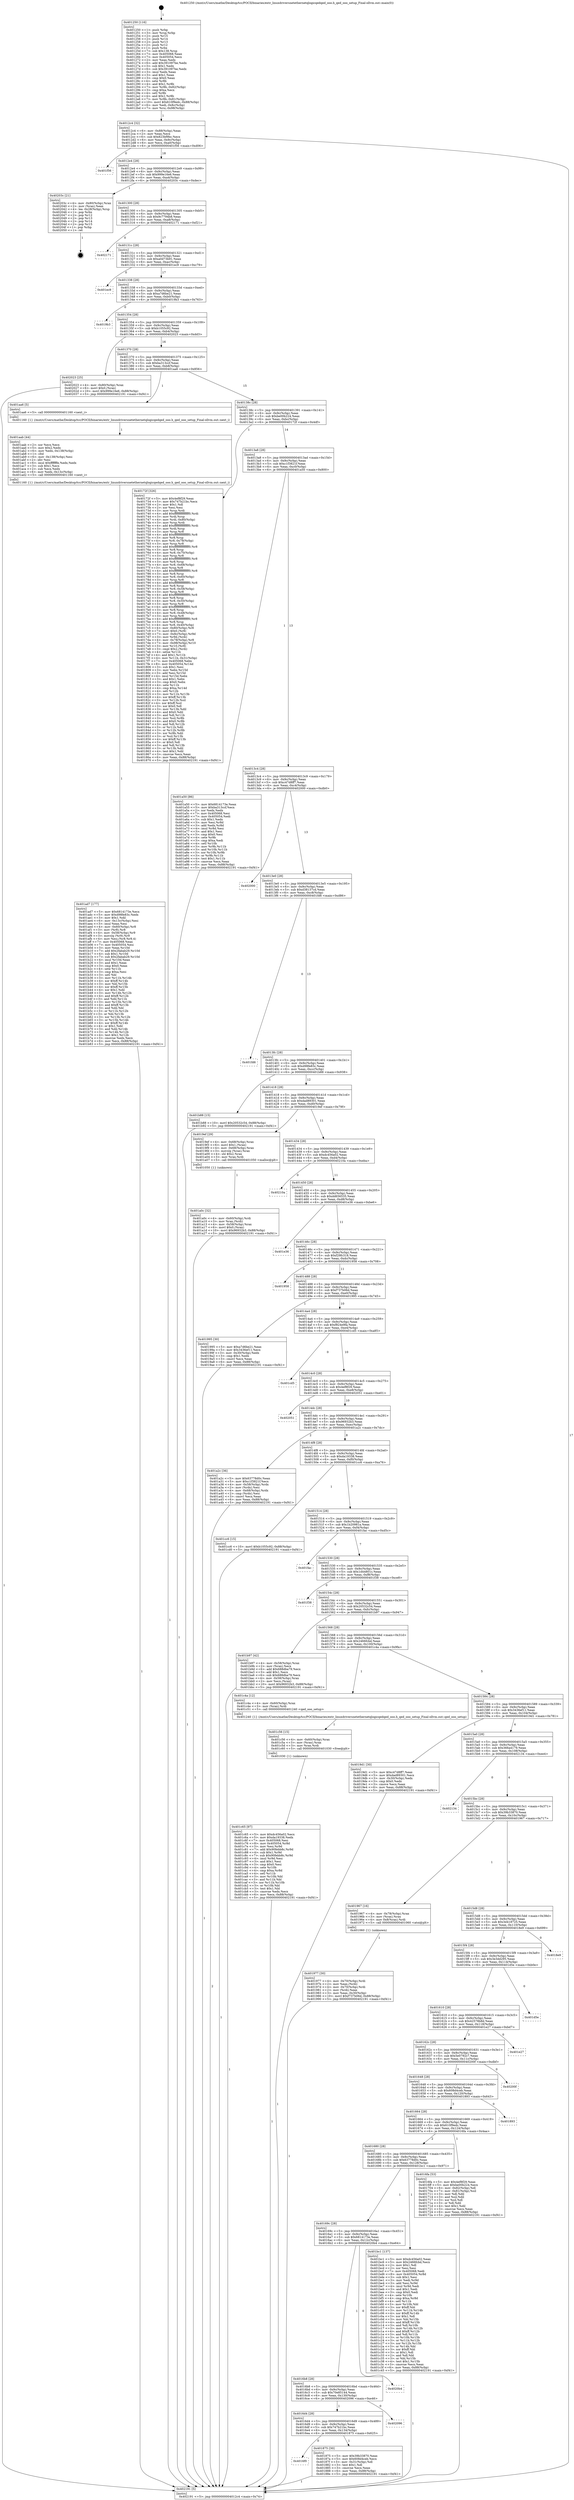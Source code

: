 digraph "0x401250" {
  label = "0x401250 (/mnt/c/Users/mathe/Desktop/tcc/POCII/binaries/extr_linuxdriversnetethernetqlogicqedqed_ooo.h_qed_ooo_setup_Final-ollvm.out::main(0))"
  labelloc = "t"
  node[shape=record]

  Entry [label="",width=0.3,height=0.3,shape=circle,fillcolor=black,style=filled]
  "0x4012c4" [label="{
     0x4012c4 [32]\l
     | [instrs]\l
     &nbsp;&nbsp;0x4012c4 \<+6\>: mov -0x88(%rbp),%eax\l
     &nbsp;&nbsp;0x4012ca \<+2\>: mov %eax,%ecx\l
     &nbsp;&nbsp;0x4012cc \<+6\>: sub $0x823bf9bc,%ecx\l
     &nbsp;&nbsp;0x4012d2 \<+6\>: mov %eax,-0x9c(%rbp)\l
     &nbsp;&nbsp;0x4012d8 \<+6\>: mov %ecx,-0xa0(%rbp)\l
     &nbsp;&nbsp;0x4012de \<+6\>: je 0000000000401f56 \<main+0xd06\>\l
  }"]
  "0x401f56" [label="{
     0x401f56\l
  }", style=dashed]
  "0x4012e4" [label="{
     0x4012e4 [28]\l
     | [instrs]\l
     &nbsp;&nbsp;0x4012e4 \<+5\>: jmp 00000000004012e9 \<main+0x99\>\l
     &nbsp;&nbsp;0x4012e9 \<+6\>: mov -0x9c(%rbp),%eax\l
     &nbsp;&nbsp;0x4012ef \<+5\>: sub $0x999e16e6,%eax\l
     &nbsp;&nbsp;0x4012f4 \<+6\>: mov %eax,-0xa4(%rbp)\l
     &nbsp;&nbsp;0x4012fa \<+6\>: je 000000000040203c \<main+0xdec\>\l
  }"]
  Exit [label="",width=0.3,height=0.3,shape=circle,fillcolor=black,style=filled,peripheries=2]
  "0x40203c" [label="{
     0x40203c [21]\l
     | [instrs]\l
     &nbsp;&nbsp;0x40203c \<+4\>: mov -0x80(%rbp),%rax\l
     &nbsp;&nbsp;0x402040 \<+2\>: mov (%rax),%eax\l
     &nbsp;&nbsp;0x402042 \<+4\>: lea -0x28(%rbp),%rsp\l
     &nbsp;&nbsp;0x402046 \<+1\>: pop %rbx\l
     &nbsp;&nbsp;0x402047 \<+2\>: pop %r12\l
     &nbsp;&nbsp;0x402049 \<+2\>: pop %r13\l
     &nbsp;&nbsp;0x40204b \<+2\>: pop %r14\l
     &nbsp;&nbsp;0x40204d \<+2\>: pop %r15\l
     &nbsp;&nbsp;0x40204f \<+1\>: pop %rbp\l
     &nbsp;&nbsp;0x402050 \<+1\>: ret\l
  }"]
  "0x401300" [label="{
     0x401300 [28]\l
     | [instrs]\l
     &nbsp;&nbsp;0x401300 \<+5\>: jmp 0000000000401305 \<main+0xb5\>\l
     &nbsp;&nbsp;0x401305 \<+6\>: mov -0x9c(%rbp),%eax\l
     &nbsp;&nbsp;0x40130b \<+5\>: sub $0x9c7794b8,%eax\l
     &nbsp;&nbsp;0x401310 \<+6\>: mov %eax,-0xa8(%rbp)\l
     &nbsp;&nbsp;0x401316 \<+6\>: je 0000000000402171 \<main+0xf21\>\l
  }"]
  "0x401c65" [label="{
     0x401c65 [97]\l
     | [instrs]\l
     &nbsp;&nbsp;0x401c65 \<+5\>: mov $0xdc456a02,%ecx\l
     &nbsp;&nbsp;0x401c6a \<+5\>: mov $0xda19338,%edx\l
     &nbsp;&nbsp;0x401c6f \<+7\>: mov 0x405068,%esi\l
     &nbsp;&nbsp;0x401c76 \<+8\>: mov 0x405054,%r8d\l
     &nbsp;&nbsp;0x401c7e \<+3\>: mov %esi,%r9d\l
     &nbsp;&nbsp;0x401c81 \<+7\>: add $0x90febb8c,%r9d\l
     &nbsp;&nbsp;0x401c88 \<+4\>: sub $0x1,%r9d\l
     &nbsp;&nbsp;0x401c8c \<+7\>: sub $0x90febb8c,%r9d\l
     &nbsp;&nbsp;0x401c93 \<+4\>: imul %r9d,%esi\l
     &nbsp;&nbsp;0x401c97 \<+3\>: and $0x1,%esi\l
     &nbsp;&nbsp;0x401c9a \<+3\>: cmp $0x0,%esi\l
     &nbsp;&nbsp;0x401c9d \<+4\>: sete %r10b\l
     &nbsp;&nbsp;0x401ca1 \<+4\>: cmp $0xa,%r8d\l
     &nbsp;&nbsp;0x401ca5 \<+4\>: setl %r11b\l
     &nbsp;&nbsp;0x401ca9 \<+3\>: mov %r10b,%bl\l
     &nbsp;&nbsp;0x401cac \<+3\>: and %r11b,%bl\l
     &nbsp;&nbsp;0x401caf \<+3\>: xor %r11b,%r10b\l
     &nbsp;&nbsp;0x401cb2 \<+3\>: or %r10b,%bl\l
     &nbsp;&nbsp;0x401cb5 \<+3\>: test $0x1,%bl\l
     &nbsp;&nbsp;0x401cb8 \<+3\>: cmovne %edx,%ecx\l
     &nbsp;&nbsp;0x401cbb \<+6\>: mov %ecx,-0x88(%rbp)\l
     &nbsp;&nbsp;0x401cc1 \<+5\>: jmp 0000000000402191 \<main+0xf41\>\l
  }"]
  "0x402171" [label="{
     0x402171\l
  }", style=dashed]
  "0x40131c" [label="{
     0x40131c [28]\l
     | [instrs]\l
     &nbsp;&nbsp;0x40131c \<+5\>: jmp 0000000000401321 \<main+0xd1\>\l
     &nbsp;&nbsp;0x401321 \<+6\>: mov -0x9c(%rbp),%eax\l
     &nbsp;&nbsp;0x401327 \<+5\>: sub $0xa0d73b91,%eax\l
     &nbsp;&nbsp;0x40132c \<+6\>: mov %eax,-0xac(%rbp)\l
     &nbsp;&nbsp;0x401332 \<+6\>: je 0000000000401ec9 \<main+0xc79\>\l
  }"]
  "0x401c56" [label="{
     0x401c56 [15]\l
     | [instrs]\l
     &nbsp;&nbsp;0x401c56 \<+4\>: mov -0x60(%rbp),%rax\l
     &nbsp;&nbsp;0x401c5a \<+3\>: mov (%rax),%rax\l
     &nbsp;&nbsp;0x401c5d \<+3\>: mov %rax,%rdi\l
     &nbsp;&nbsp;0x401c60 \<+5\>: call 0000000000401030 \<free@plt\>\l
     | [calls]\l
     &nbsp;&nbsp;0x401030 \{1\} (unknown)\l
  }"]
  "0x401ec9" [label="{
     0x401ec9\l
  }", style=dashed]
  "0x401338" [label="{
     0x401338 [28]\l
     | [instrs]\l
     &nbsp;&nbsp;0x401338 \<+5\>: jmp 000000000040133d \<main+0xed\>\l
     &nbsp;&nbsp;0x40133d \<+6\>: mov -0x9c(%rbp),%eax\l
     &nbsp;&nbsp;0x401343 \<+5\>: sub $0xa7d6be21,%eax\l
     &nbsp;&nbsp;0x401348 \<+6\>: mov %eax,-0xb0(%rbp)\l
     &nbsp;&nbsp;0x40134e \<+6\>: je 00000000004019b3 \<main+0x763\>\l
  }"]
  "0x401ad7" [label="{
     0x401ad7 [177]\l
     | [instrs]\l
     &nbsp;&nbsp;0x401ad7 \<+5\>: mov $0x6814173e,%ecx\l
     &nbsp;&nbsp;0x401adc \<+5\>: mov $0xd98fe83c,%edx\l
     &nbsp;&nbsp;0x401ae1 \<+3\>: mov $0x1,%dil\l
     &nbsp;&nbsp;0x401ae4 \<+6\>: mov -0x13c(%rbp),%esi\l
     &nbsp;&nbsp;0x401aea \<+3\>: imul %eax,%esi\l
     &nbsp;&nbsp;0x401aed \<+4\>: mov -0x60(%rbp),%r8\l
     &nbsp;&nbsp;0x401af1 \<+3\>: mov (%r8),%r8\l
     &nbsp;&nbsp;0x401af4 \<+4\>: mov -0x58(%rbp),%r9\l
     &nbsp;&nbsp;0x401af8 \<+3\>: movslq (%r9),%r9\l
     &nbsp;&nbsp;0x401afb \<+4\>: mov %esi,(%r8,%r9,4)\l
     &nbsp;&nbsp;0x401aff \<+7\>: mov 0x405068,%eax\l
     &nbsp;&nbsp;0x401b06 \<+7\>: mov 0x405054,%esi\l
     &nbsp;&nbsp;0x401b0d \<+3\>: mov %eax,%r10d\l
     &nbsp;&nbsp;0x401b10 \<+7\>: add $0x2fabab29,%r10d\l
     &nbsp;&nbsp;0x401b17 \<+4\>: sub $0x1,%r10d\l
     &nbsp;&nbsp;0x401b1b \<+7\>: sub $0x2fabab29,%r10d\l
     &nbsp;&nbsp;0x401b22 \<+4\>: imul %r10d,%eax\l
     &nbsp;&nbsp;0x401b26 \<+3\>: and $0x1,%eax\l
     &nbsp;&nbsp;0x401b29 \<+3\>: cmp $0x0,%eax\l
     &nbsp;&nbsp;0x401b2c \<+4\>: sete %r11b\l
     &nbsp;&nbsp;0x401b30 \<+3\>: cmp $0xa,%esi\l
     &nbsp;&nbsp;0x401b33 \<+3\>: setl %bl\l
     &nbsp;&nbsp;0x401b36 \<+3\>: mov %r11b,%r14b\l
     &nbsp;&nbsp;0x401b39 \<+4\>: xor $0xff,%r14b\l
     &nbsp;&nbsp;0x401b3d \<+3\>: mov %bl,%r15b\l
     &nbsp;&nbsp;0x401b40 \<+4\>: xor $0xff,%r15b\l
     &nbsp;&nbsp;0x401b44 \<+4\>: xor $0x1,%dil\l
     &nbsp;&nbsp;0x401b48 \<+3\>: mov %r14b,%r12b\l
     &nbsp;&nbsp;0x401b4b \<+4\>: and $0xff,%r12b\l
     &nbsp;&nbsp;0x401b4f \<+3\>: and %dil,%r11b\l
     &nbsp;&nbsp;0x401b52 \<+3\>: mov %r15b,%r13b\l
     &nbsp;&nbsp;0x401b55 \<+4\>: and $0xff,%r13b\l
     &nbsp;&nbsp;0x401b59 \<+3\>: and %dil,%bl\l
     &nbsp;&nbsp;0x401b5c \<+3\>: or %r11b,%r12b\l
     &nbsp;&nbsp;0x401b5f \<+3\>: or %bl,%r13b\l
     &nbsp;&nbsp;0x401b62 \<+3\>: xor %r13b,%r12b\l
     &nbsp;&nbsp;0x401b65 \<+3\>: or %r15b,%r14b\l
     &nbsp;&nbsp;0x401b68 \<+4\>: xor $0xff,%r14b\l
     &nbsp;&nbsp;0x401b6c \<+4\>: or $0x1,%dil\l
     &nbsp;&nbsp;0x401b70 \<+3\>: and %dil,%r14b\l
     &nbsp;&nbsp;0x401b73 \<+3\>: or %r14b,%r12b\l
     &nbsp;&nbsp;0x401b76 \<+4\>: test $0x1,%r12b\l
     &nbsp;&nbsp;0x401b7a \<+3\>: cmovne %edx,%ecx\l
     &nbsp;&nbsp;0x401b7d \<+6\>: mov %ecx,-0x88(%rbp)\l
     &nbsp;&nbsp;0x401b83 \<+5\>: jmp 0000000000402191 \<main+0xf41\>\l
  }"]
  "0x4019b3" [label="{
     0x4019b3\l
  }", style=dashed]
  "0x401354" [label="{
     0x401354 [28]\l
     | [instrs]\l
     &nbsp;&nbsp;0x401354 \<+5\>: jmp 0000000000401359 \<main+0x109\>\l
     &nbsp;&nbsp;0x401359 \<+6\>: mov -0x9c(%rbp),%eax\l
     &nbsp;&nbsp;0x40135f \<+5\>: sub $0xb1055c92,%eax\l
     &nbsp;&nbsp;0x401364 \<+6\>: mov %eax,-0xb4(%rbp)\l
     &nbsp;&nbsp;0x40136a \<+6\>: je 0000000000402023 \<main+0xdd3\>\l
  }"]
  "0x401aab" [label="{
     0x401aab [44]\l
     | [instrs]\l
     &nbsp;&nbsp;0x401aab \<+2\>: xor %ecx,%ecx\l
     &nbsp;&nbsp;0x401aad \<+5\>: mov $0x2,%edx\l
     &nbsp;&nbsp;0x401ab2 \<+6\>: mov %edx,-0x138(%rbp)\l
     &nbsp;&nbsp;0x401ab8 \<+1\>: cltd\l
     &nbsp;&nbsp;0x401ab9 \<+6\>: mov -0x138(%rbp),%esi\l
     &nbsp;&nbsp;0x401abf \<+2\>: idiv %esi\l
     &nbsp;&nbsp;0x401ac1 \<+6\>: imul $0xfffffffe,%edx,%edx\l
     &nbsp;&nbsp;0x401ac7 \<+3\>: sub $0x1,%ecx\l
     &nbsp;&nbsp;0x401aca \<+2\>: sub %ecx,%edx\l
     &nbsp;&nbsp;0x401acc \<+6\>: mov %edx,-0x13c(%rbp)\l
     &nbsp;&nbsp;0x401ad2 \<+5\>: call 0000000000401160 \<next_i\>\l
     | [calls]\l
     &nbsp;&nbsp;0x401160 \{1\} (/mnt/c/Users/mathe/Desktop/tcc/POCII/binaries/extr_linuxdriversnetethernetqlogicqedqed_ooo.h_qed_ooo_setup_Final-ollvm.out::next_i)\l
  }"]
  "0x402023" [label="{
     0x402023 [25]\l
     | [instrs]\l
     &nbsp;&nbsp;0x402023 \<+4\>: mov -0x80(%rbp),%rax\l
     &nbsp;&nbsp;0x402027 \<+6\>: movl $0x0,(%rax)\l
     &nbsp;&nbsp;0x40202d \<+10\>: movl $0x999e16e6,-0x88(%rbp)\l
     &nbsp;&nbsp;0x402037 \<+5\>: jmp 0000000000402191 \<main+0xf41\>\l
  }"]
  "0x401370" [label="{
     0x401370 [28]\l
     | [instrs]\l
     &nbsp;&nbsp;0x401370 \<+5\>: jmp 0000000000401375 \<main+0x125\>\l
     &nbsp;&nbsp;0x401375 \<+6\>: mov -0x9c(%rbp),%eax\l
     &nbsp;&nbsp;0x40137b \<+5\>: sub $0xba313ccf,%eax\l
     &nbsp;&nbsp;0x401380 \<+6\>: mov %eax,-0xb8(%rbp)\l
     &nbsp;&nbsp;0x401386 \<+6\>: je 0000000000401aa6 \<main+0x856\>\l
  }"]
  "0x401a0c" [label="{
     0x401a0c [32]\l
     | [instrs]\l
     &nbsp;&nbsp;0x401a0c \<+4\>: mov -0x60(%rbp),%rdi\l
     &nbsp;&nbsp;0x401a10 \<+3\>: mov %rax,(%rdi)\l
     &nbsp;&nbsp;0x401a13 \<+4\>: mov -0x58(%rbp),%rax\l
     &nbsp;&nbsp;0x401a17 \<+6\>: movl $0x0,(%rax)\l
     &nbsp;&nbsp;0x401a1d \<+10\>: movl $0x96932b3,-0x88(%rbp)\l
     &nbsp;&nbsp;0x401a27 \<+5\>: jmp 0000000000402191 \<main+0xf41\>\l
  }"]
  "0x401aa6" [label="{
     0x401aa6 [5]\l
     | [instrs]\l
     &nbsp;&nbsp;0x401aa6 \<+5\>: call 0000000000401160 \<next_i\>\l
     | [calls]\l
     &nbsp;&nbsp;0x401160 \{1\} (/mnt/c/Users/mathe/Desktop/tcc/POCII/binaries/extr_linuxdriversnetethernetqlogicqedqed_ooo.h_qed_ooo_setup_Final-ollvm.out::next_i)\l
  }"]
  "0x40138c" [label="{
     0x40138c [28]\l
     | [instrs]\l
     &nbsp;&nbsp;0x40138c \<+5\>: jmp 0000000000401391 \<main+0x141\>\l
     &nbsp;&nbsp;0x401391 \<+6\>: mov -0x9c(%rbp),%eax\l
     &nbsp;&nbsp;0x401397 \<+5\>: sub $0xbe00b224,%eax\l
     &nbsp;&nbsp;0x40139c \<+6\>: mov %eax,-0xbc(%rbp)\l
     &nbsp;&nbsp;0x4013a2 \<+6\>: je 000000000040172f \<main+0x4df\>\l
  }"]
  "0x401977" [label="{
     0x401977 [30]\l
     | [instrs]\l
     &nbsp;&nbsp;0x401977 \<+4\>: mov -0x70(%rbp),%rdi\l
     &nbsp;&nbsp;0x40197b \<+2\>: mov %eax,(%rdi)\l
     &nbsp;&nbsp;0x40197d \<+4\>: mov -0x70(%rbp),%rdi\l
     &nbsp;&nbsp;0x401981 \<+2\>: mov (%rdi),%eax\l
     &nbsp;&nbsp;0x401983 \<+3\>: mov %eax,-0x30(%rbp)\l
     &nbsp;&nbsp;0x401986 \<+10\>: movl $0xf737b06d,-0x88(%rbp)\l
     &nbsp;&nbsp;0x401990 \<+5\>: jmp 0000000000402191 \<main+0xf41\>\l
  }"]
  "0x40172f" [label="{
     0x40172f [326]\l
     | [instrs]\l
     &nbsp;&nbsp;0x40172f \<+5\>: mov $0x4ef8f29,%eax\l
     &nbsp;&nbsp;0x401734 \<+5\>: mov $0x747b21bc,%ecx\l
     &nbsp;&nbsp;0x401739 \<+2\>: mov $0x1,%dl\l
     &nbsp;&nbsp;0x40173b \<+2\>: xor %esi,%esi\l
     &nbsp;&nbsp;0x40173d \<+3\>: mov %rsp,%rdi\l
     &nbsp;&nbsp;0x401740 \<+4\>: add $0xfffffffffffffff0,%rdi\l
     &nbsp;&nbsp;0x401744 \<+3\>: mov %rdi,%rsp\l
     &nbsp;&nbsp;0x401747 \<+4\>: mov %rdi,-0x80(%rbp)\l
     &nbsp;&nbsp;0x40174b \<+3\>: mov %rsp,%rdi\l
     &nbsp;&nbsp;0x40174e \<+4\>: add $0xfffffffffffffff0,%rdi\l
     &nbsp;&nbsp;0x401752 \<+3\>: mov %rdi,%rsp\l
     &nbsp;&nbsp;0x401755 \<+3\>: mov %rsp,%r8\l
     &nbsp;&nbsp;0x401758 \<+4\>: add $0xfffffffffffffff0,%r8\l
     &nbsp;&nbsp;0x40175c \<+3\>: mov %r8,%rsp\l
     &nbsp;&nbsp;0x40175f \<+4\>: mov %r8,-0x78(%rbp)\l
     &nbsp;&nbsp;0x401763 \<+3\>: mov %rsp,%r8\l
     &nbsp;&nbsp;0x401766 \<+4\>: add $0xfffffffffffffff0,%r8\l
     &nbsp;&nbsp;0x40176a \<+3\>: mov %r8,%rsp\l
     &nbsp;&nbsp;0x40176d \<+4\>: mov %r8,-0x70(%rbp)\l
     &nbsp;&nbsp;0x401771 \<+3\>: mov %rsp,%r8\l
     &nbsp;&nbsp;0x401774 \<+4\>: add $0xfffffffffffffff0,%r8\l
     &nbsp;&nbsp;0x401778 \<+3\>: mov %r8,%rsp\l
     &nbsp;&nbsp;0x40177b \<+4\>: mov %r8,-0x68(%rbp)\l
     &nbsp;&nbsp;0x40177f \<+3\>: mov %rsp,%r8\l
     &nbsp;&nbsp;0x401782 \<+4\>: add $0xfffffffffffffff0,%r8\l
     &nbsp;&nbsp;0x401786 \<+3\>: mov %r8,%rsp\l
     &nbsp;&nbsp;0x401789 \<+4\>: mov %r8,-0x60(%rbp)\l
     &nbsp;&nbsp;0x40178d \<+3\>: mov %rsp,%r8\l
     &nbsp;&nbsp;0x401790 \<+4\>: add $0xfffffffffffffff0,%r8\l
     &nbsp;&nbsp;0x401794 \<+3\>: mov %r8,%rsp\l
     &nbsp;&nbsp;0x401797 \<+4\>: mov %r8,-0x58(%rbp)\l
     &nbsp;&nbsp;0x40179b \<+3\>: mov %rsp,%r8\l
     &nbsp;&nbsp;0x40179e \<+4\>: add $0xfffffffffffffff0,%r8\l
     &nbsp;&nbsp;0x4017a2 \<+3\>: mov %r8,%rsp\l
     &nbsp;&nbsp;0x4017a5 \<+4\>: mov %r8,-0x50(%rbp)\l
     &nbsp;&nbsp;0x4017a9 \<+3\>: mov %rsp,%r8\l
     &nbsp;&nbsp;0x4017ac \<+4\>: add $0xfffffffffffffff0,%r8\l
     &nbsp;&nbsp;0x4017b0 \<+3\>: mov %r8,%rsp\l
     &nbsp;&nbsp;0x4017b3 \<+4\>: mov %r8,-0x48(%rbp)\l
     &nbsp;&nbsp;0x4017b7 \<+3\>: mov %rsp,%r8\l
     &nbsp;&nbsp;0x4017ba \<+4\>: add $0xfffffffffffffff0,%r8\l
     &nbsp;&nbsp;0x4017be \<+3\>: mov %r8,%rsp\l
     &nbsp;&nbsp;0x4017c1 \<+4\>: mov %r8,-0x40(%rbp)\l
     &nbsp;&nbsp;0x4017c5 \<+4\>: mov -0x80(%rbp),%r8\l
     &nbsp;&nbsp;0x4017c9 \<+7\>: movl $0x0,(%r8)\l
     &nbsp;&nbsp;0x4017d0 \<+7\>: mov -0x8c(%rbp),%r9d\l
     &nbsp;&nbsp;0x4017d7 \<+3\>: mov %r9d,(%rdi)\l
     &nbsp;&nbsp;0x4017da \<+4\>: mov -0x78(%rbp),%r8\l
     &nbsp;&nbsp;0x4017de \<+7\>: mov -0x98(%rbp),%r10\l
     &nbsp;&nbsp;0x4017e5 \<+3\>: mov %r10,(%r8)\l
     &nbsp;&nbsp;0x4017e8 \<+3\>: cmpl $0x2,(%rdi)\l
     &nbsp;&nbsp;0x4017eb \<+4\>: setne %r11b\l
     &nbsp;&nbsp;0x4017ef \<+4\>: and $0x1,%r11b\l
     &nbsp;&nbsp;0x4017f3 \<+4\>: mov %r11b,-0x31(%rbp)\l
     &nbsp;&nbsp;0x4017f7 \<+7\>: mov 0x405068,%ebx\l
     &nbsp;&nbsp;0x4017fe \<+8\>: mov 0x405054,%r14d\l
     &nbsp;&nbsp;0x401806 \<+3\>: sub $0x1,%esi\l
     &nbsp;&nbsp;0x401809 \<+3\>: mov %ebx,%r15d\l
     &nbsp;&nbsp;0x40180c \<+3\>: add %esi,%r15d\l
     &nbsp;&nbsp;0x40180f \<+4\>: imul %r15d,%ebx\l
     &nbsp;&nbsp;0x401813 \<+3\>: and $0x1,%ebx\l
     &nbsp;&nbsp;0x401816 \<+3\>: cmp $0x0,%ebx\l
     &nbsp;&nbsp;0x401819 \<+4\>: sete %r11b\l
     &nbsp;&nbsp;0x40181d \<+4\>: cmp $0xa,%r14d\l
     &nbsp;&nbsp;0x401821 \<+4\>: setl %r12b\l
     &nbsp;&nbsp;0x401825 \<+3\>: mov %r11b,%r13b\l
     &nbsp;&nbsp;0x401828 \<+4\>: xor $0xff,%r13b\l
     &nbsp;&nbsp;0x40182c \<+3\>: mov %r12b,%sil\l
     &nbsp;&nbsp;0x40182f \<+4\>: xor $0xff,%sil\l
     &nbsp;&nbsp;0x401833 \<+3\>: xor $0x0,%dl\l
     &nbsp;&nbsp;0x401836 \<+3\>: mov %r13b,%dil\l
     &nbsp;&nbsp;0x401839 \<+4\>: and $0x0,%dil\l
     &nbsp;&nbsp;0x40183d \<+3\>: and %dl,%r11b\l
     &nbsp;&nbsp;0x401840 \<+3\>: mov %sil,%r8b\l
     &nbsp;&nbsp;0x401843 \<+4\>: and $0x0,%r8b\l
     &nbsp;&nbsp;0x401847 \<+3\>: and %dl,%r12b\l
     &nbsp;&nbsp;0x40184a \<+3\>: or %r11b,%dil\l
     &nbsp;&nbsp;0x40184d \<+3\>: or %r12b,%r8b\l
     &nbsp;&nbsp;0x401850 \<+3\>: xor %r8b,%dil\l
     &nbsp;&nbsp;0x401853 \<+3\>: or %sil,%r13b\l
     &nbsp;&nbsp;0x401856 \<+4\>: xor $0xff,%r13b\l
     &nbsp;&nbsp;0x40185a \<+3\>: or $0x0,%dl\l
     &nbsp;&nbsp;0x40185d \<+3\>: and %dl,%r13b\l
     &nbsp;&nbsp;0x401860 \<+3\>: or %r13b,%dil\l
     &nbsp;&nbsp;0x401863 \<+4\>: test $0x1,%dil\l
     &nbsp;&nbsp;0x401867 \<+3\>: cmovne %ecx,%eax\l
     &nbsp;&nbsp;0x40186a \<+6\>: mov %eax,-0x88(%rbp)\l
     &nbsp;&nbsp;0x401870 \<+5\>: jmp 0000000000402191 \<main+0xf41\>\l
  }"]
  "0x4013a8" [label="{
     0x4013a8 [28]\l
     | [instrs]\l
     &nbsp;&nbsp;0x4013a8 \<+5\>: jmp 00000000004013ad \<main+0x15d\>\l
     &nbsp;&nbsp;0x4013ad \<+6\>: mov -0x9c(%rbp),%eax\l
     &nbsp;&nbsp;0x4013b3 \<+5\>: sub $0xc1f3821f,%eax\l
     &nbsp;&nbsp;0x4013b8 \<+6\>: mov %eax,-0xc0(%rbp)\l
     &nbsp;&nbsp;0x4013be \<+6\>: je 0000000000401a50 \<main+0x800\>\l
  }"]
  "0x4016f0" [label="{
     0x4016f0\l
  }", style=dashed]
  "0x401a50" [label="{
     0x401a50 [86]\l
     | [instrs]\l
     &nbsp;&nbsp;0x401a50 \<+5\>: mov $0x6814173e,%eax\l
     &nbsp;&nbsp;0x401a55 \<+5\>: mov $0xba313ccf,%ecx\l
     &nbsp;&nbsp;0x401a5a \<+2\>: xor %edx,%edx\l
     &nbsp;&nbsp;0x401a5c \<+7\>: mov 0x405068,%esi\l
     &nbsp;&nbsp;0x401a63 \<+7\>: mov 0x405054,%edi\l
     &nbsp;&nbsp;0x401a6a \<+3\>: sub $0x1,%edx\l
     &nbsp;&nbsp;0x401a6d \<+3\>: mov %esi,%r8d\l
     &nbsp;&nbsp;0x401a70 \<+3\>: add %edx,%r8d\l
     &nbsp;&nbsp;0x401a73 \<+4\>: imul %r8d,%esi\l
     &nbsp;&nbsp;0x401a77 \<+3\>: and $0x1,%esi\l
     &nbsp;&nbsp;0x401a7a \<+3\>: cmp $0x0,%esi\l
     &nbsp;&nbsp;0x401a7d \<+4\>: sete %r9b\l
     &nbsp;&nbsp;0x401a81 \<+3\>: cmp $0xa,%edi\l
     &nbsp;&nbsp;0x401a84 \<+4\>: setl %r10b\l
     &nbsp;&nbsp;0x401a88 \<+3\>: mov %r9b,%r11b\l
     &nbsp;&nbsp;0x401a8b \<+3\>: and %r10b,%r11b\l
     &nbsp;&nbsp;0x401a8e \<+3\>: xor %r10b,%r9b\l
     &nbsp;&nbsp;0x401a91 \<+3\>: or %r9b,%r11b\l
     &nbsp;&nbsp;0x401a94 \<+4\>: test $0x1,%r11b\l
     &nbsp;&nbsp;0x401a98 \<+3\>: cmovne %ecx,%eax\l
     &nbsp;&nbsp;0x401a9b \<+6\>: mov %eax,-0x88(%rbp)\l
     &nbsp;&nbsp;0x401aa1 \<+5\>: jmp 0000000000402191 \<main+0xf41\>\l
  }"]
  "0x4013c4" [label="{
     0x4013c4 [28]\l
     | [instrs]\l
     &nbsp;&nbsp;0x4013c4 \<+5\>: jmp 00000000004013c9 \<main+0x179\>\l
     &nbsp;&nbsp;0x4013c9 \<+6\>: mov -0x9c(%rbp),%eax\l
     &nbsp;&nbsp;0x4013cf \<+5\>: sub $0xc47d8ff7,%eax\l
     &nbsp;&nbsp;0x4013d4 \<+6\>: mov %eax,-0xc4(%rbp)\l
     &nbsp;&nbsp;0x4013da \<+6\>: je 0000000000402000 \<main+0xdb0\>\l
  }"]
  "0x401875" [label="{
     0x401875 [30]\l
     | [instrs]\l
     &nbsp;&nbsp;0x401875 \<+5\>: mov $0x39b33870,%eax\l
     &nbsp;&nbsp;0x40187a \<+5\>: mov $0x608d4ceb,%ecx\l
     &nbsp;&nbsp;0x40187f \<+3\>: mov -0x31(%rbp),%dl\l
     &nbsp;&nbsp;0x401882 \<+3\>: test $0x1,%dl\l
     &nbsp;&nbsp;0x401885 \<+3\>: cmovne %ecx,%eax\l
     &nbsp;&nbsp;0x401888 \<+6\>: mov %eax,-0x88(%rbp)\l
     &nbsp;&nbsp;0x40188e \<+5\>: jmp 0000000000402191 \<main+0xf41\>\l
  }"]
  "0x402000" [label="{
     0x402000\l
  }", style=dashed]
  "0x4013e0" [label="{
     0x4013e0 [28]\l
     | [instrs]\l
     &nbsp;&nbsp;0x4013e0 \<+5\>: jmp 00000000004013e5 \<main+0x195\>\l
     &nbsp;&nbsp;0x4013e5 \<+6\>: mov -0x9c(%rbp),%eax\l
     &nbsp;&nbsp;0x4013eb \<+5\>: sub $0xd38137cd,%eax\l
     &nbsp;&nbsp;0x4013f0 \<+6\>: mov %eax,-0xc8(%rbp)\l
     &nbsp;&nbsp;0x4013f6 \<+6\>: je 0000000000401fd6 \<main+0xd86\>\l
  }"]
  "0x4016d4" [label="{
     0x4016d4 [28]\l
     | [instrs]\l
     &nbsp;&nbsp;0x4016d4 \<+5\>: jmp 00000000004016d9 \<main+0x489\>\l
     &nbsp;&nbsp;0x4016d9 \<+6\>: mov -0x9c(%rbp),%eax\l
     &nbsp;&nbsp;0x4016df \<+5\>: sub $0x747b21bc,%eax\l
     &nbsp;&nbsp;0x4016e4 \<+6\>: mov %eax,-0x134(%rbp)\l
     &nbsp;&nbsp;0x4016ea \<+6\>: je 0000000000401875 \<main+0x625\>\l
  }"]
  "0x401fd6" [label="{
     0x401fd6\l
  }", style=dashed]
  "0x4013fc" [label="{
     0x4013fc [28]\l
     | [instrs]\l
     &nbsp;&nbsp;0x4013fc \<+5\>: jmp 0000000000401401 \<main+0x1b1\>\l
     &nbsp;&nbsp;0x401401 \<+6\>: mov -0x9c(%rbp),%eax\l
     &nbsp;&nbsp;0x401407 \<+5\>: sub $0xd98fe83c,%eax\l
     &nbsp;&nbsp;0x40140c \<+6\>: mov %eax,-0xcc(%rbp)\l
     &nbsp;&nbsp;0x401412 \<+6\>: je 0000000000401b88 \<main+0x938\>\l
  }"]
  "0x402096" [label="{
     0x402096\l
  }", style=dashed]
  "0x401b88" [label="{
     0x401b88 [15]\l
     | [instrs]\l
     &nbsp;&nbsp;0x401b88 \<+10\>: movl $0x20532c54,-0x88(%rbp)\l
     &nbsp;&nbsp;0x401b92 \<+5\>: jmp 0000000000402191 \<main+0xf41\>\l
  }"]
  "0x401418" [label="{
     0x401418 [28]\l
     | [instrs]\l
     &nbsp;&nbsp;0x401418 \<+5\>: jmp 000000000040141d \<main+0x1cd\>\l
     &nbsp;&nbsp;0x40141d \<+6\>: mov -0x9c(%rbp),%eax\l
     &nbsp;&nbsp;0x401423 \<+5\>: sub $0xdad89301,%eax\l
     &nbsp;&nbsp;0x401428 \<+6\>: mov %eax,-0xd0(%rbp)\l
     &nbsp;&nbsp;0x40142e \<+6\>: je 00000000004019ef \<main+0x79f\>\l
  }"]
  "0x4016b8" [label="{
     0x4016b8 [28]\l
     | [instrs]\l
     &nbsp;&nbsp;0x4016b8 \<+5\>: jmp 00000000004016bd \<main+0x46d\>\l
     &nbsp;&nbsp;0x4016bd \<+6\>: mov -0x9c(%rbp),%eax\l
     &nbsp;&nbsp;0x4016c3 \<+5\>: sub $0x70e85144,%eax\l
     &nbsp;&nbsp;0x4016c8 \<+6\>: mov %eax,-0x130(%rbp)\l
     &nbsp;&nbsp;0x4016ce \<+6\>: je 0000000000402096 \<main+0xe46\>\l
  }"]
  "0x4019ef" [label="{
     0x4019ef [29]\l
     | [instrs]\l
     &nbsp;&nbsp;0x4019ef \<+4\>: mov -0x68(%rbp),%rax\l
     &nbsp;&nbsp;0x4019f3 \<+6\>: movl $0x1,(%rax)\l
     &nbsp;&nbsp;0x4019f9 \<+4\>: mov -0x68(%rbp),%rax\l
     &nbsp;&nbsp;0x4019fd \<+3\>: movslq (%rax),%rax\l
     &nbsp;&nbsp;0x401a00 \<+4\>: shl $0x2,%rax\l
     &nbsp;&nbsp;0x401a04 \<+3\>: mov %rax,%rdi\l
     &nbsp;&nbsp;0x401a07 \<+5\>: call 0000000000401050 \<malloc@plt\>\l
     | [calls]\l
     &nbsp;&nbsp;0x401050 \{1\} (unknown)\l
  }"]
  "0x401434" [label="{
     0x401434 [28]\l
     | [instrs]\l
     &nbsp;&nbsp;0x401434 \<+5\>: jmp 0000000000401439 \<main+0x1e9\>\l
     &nbsp;&nbsp;0x401439 \<+6\>: mov -0x9c(%rbp),%eax\l
     &nbsp;&nbsp;0x40143f \<+5\>: sub $0xdc456a02,%eax\l
     &nbsp;&nbsp;0x401444 \<+6\>: mov %eax,-0xd4(%rbp)\l
     &nbsp;&nbsp;0x40144a \<+6\>: je 000000000040210a \<main+0xeba\>\l
  }"]
  "0x4020b4" [label="{
     0x4020b4\l
  }", style=dashed]
  "0x40210a" [label="{
     0x40210a\l
  }", style=dashed]
  "0x401450" [label="{
     0x401450 [28]\l
     | [instrs]\l
     &nbsp;&nbsp;0x401450 \<+5\>: jmp 0000000000401455 \<main+0x205\>\l
     &nbsp;&nbsp;0x401455 \<+6\>: mov -0x9c(%rbp),%eax\l
     &nbsp;&nbsp;0x40145b \<+5\>: sub $0xdd656535,%eax\l
     &nbsp;&nbsp;0x401460 \<+6\>: mov %eax,-0xd8(%rbp)\l
     &nbsp;&nbsp;0x401466 \<+6\>: je 0000000000401e36 \<main+0xbe6\>\l
  }"]
  "0x40169c" [label="{
     0x40169c [28]\l
     | [instrs]\l
     &nbsp;&nbsp;0x40169c \<+5\>: jmp 00000000004016a1 \<main+0x451\>\l
     &nbsp;&nbsp;0x4016a1 \<+6\>: mov -0x9c(%rbp),%eax\l
     &nbsp;&nbsp;0x4016a7 \<+5\>: sub $0x6814173e,%eax\l
     &nbsp;&nbsp;0x4016ac \<+6\>: mov %eax,-0x12c(%rbp)\l
     &nbsp;&nbsp;0x4016b2 \<+6\>: je 00000000004020b4 \<main+0xe64\>\l
  }"]
  "0x401e36" [label="{
     0x401e36\l
  }", style=dashed]
  "0x40146c" [label="{
     0x40146c [28]\l
     | [instrs]\l
     &nbsp;&nbsp;0x40146c \<+5\>: jmp 0000000000401471 \<main+0x221\>\l
     &nbsp;&nbsp;0x401471 \<+6\>: mov -0x9c(%rbp),%eax\l
     &nbsp;&nbsp;0x401477 \<+5\>: sub $0xf29fc318,%eax\l
     &nbsp;&nbsp;0x40147c \<+6\>: mov %eax,-0xdc(%rbp)\l
     &nbsp;&nbsp;0x401482 \<+6\>: je 0000000000401958 \<main+0x708\>\l
  }"]
  "0x401bc1" [label="{
     0x401bc1 [137]\l
     | [instrs]\l
     &nbsp;&nbsp;0x401bc1 \<+5\>: mov $0xdc456a02,%eax\l
     &nbsp;&nbsp;0x401bc6 \<+5\>: mov $0x2466fcbd,%ecx\l
     &nbsp;&nbsp;0x401bcb \<+2\>: mov $0x1,%dl\l
     &nbsp;&nbsp;0x401bcd \<+2\>: xor %esi,%esi\l
     &nbsp;&nbsp;0x401bcf \<+7\>: mov 0x405068,%edi\l
     &nbsp;&nbsp;0x401bd6 \<+8\>: mov 0x405054,%r8d\l
     &nbsp;&nbsp;0x401bde \<+3\>: sub $0x1,%esi\l
     &nbsp;&nbsp;0x401be1 \<+3\>: mov %edi,%r9d\l
     &nbsp;&nbsp;0x401be4 \<+3\>: add %esi,%r9d\l
     &nbsp;&nbsp;0x401be7 \<+4\>: imul %r9d,%edi\l
     &nbsp;&nbsp;0x401beb \<+3\>: and $0x1,%edi\l
     &nbsp;&nbsp;0x401bee \<+3\>: cmp $0x0,%edi\l
     &nbsp;&nbsp;0x401bf1 \<+4\>: sete %r10b\l
     &nbsp;&nbsp;0x401bf5 \<+4\>: cmp $0xa,%r8d\l
     &nbsp;&nbsp;0x401bf9 \<+4\>: setl %r11b\l
     &nbsp;&nbsp;0x401bfd \<+3\>: mov %r10b,%bl\l
     &nbsp;&nbsp;0x401c00 \<+3\>: xor $0xff,%bl\l
     &nbsp;&nbsp;0x401c03 \<+3\>: mov %r11b,%r14b\l
     &nbsp;&nbsp;0x401c06 \<+4\>: xor $0xff,%r14b\l
     &nbsp;&nbsp;0x401c0a \<+3\>: xor $0x1,%dl\l
     &nbsp;&nbsp;0x401c0d \<+3\>: mov %bl,%r15b\l
     &nbsp;&nbsp;0x401c10 \<+4\>: and $0xff,%r15b\l
     &nbsp;&nbsp;0x401c14 \<+3\>: and %dl,%r10b\l
     &nbsp;&nbsp;0x401c17 \<+3\>: mov %r14b,%r12b\l
     &nbsp;&nbsp;0x401c1a \<+4\>: and $0xff,%r12b\l
     &nbsp;&nbsp;0x401c1e \<+3\>: and %dl,%r11b\l
     &nbsp;&nbsp;0x401c21 \<+3\>: or %r10b,%r15b\l
     &nbsp;&nbsp;0x401c24 \<+3\>: or %r11b,%r12b\l
     &nbsp;&nbsp;0x401c27 \<+3\>: xor %r12b,%r15b\l
     &nbsp;&nbsp;0x401c2a \<+3\>: or %r14b,%bl\l
     &nbsp;&nbsp;0x401c2d \<+3\>: xor $0xff,%bl\l
     &nbsp;&nbsp;0x401c30 \<+3\>: or $0x1,%dl\l
     &nbsp;&nbsp;0x401c33 \<+2\>: and %dl,%bl\l
     &nbsp;&nbsp;0x401c35 \<+3\>: or %bl,%r15b\l
     &nbsp;&nbsp;0x401c38 \<+4\>: test $0x1,%r15b\l
     &nbsp;&nbsp;0x401c3c \<+3\>: cmovne %ecx,%eax\l
     &nbsp;&nbsp;0x401c3f \<+6\>: mov %eax,-0x88(%rbp)\l
     &nbsp;&nbsp;0x401c45 \<+5\>: jmp 0000000000402191 \<main+0xf41\>\l
  }"]
  "0x401958" [label="{
     0x401958\l
  }", style=dashed]
  "0x401488" [label="{
     0x401488 [28]\l
     | [instrs]\l
     &nbsp;&nbsp;0x401488 \<+5\>: jmp 000000000040148d \<main+0x23d\>\l
     &nbsp;&nbsp;0x40148d \<+6\>: mov -0x9c(%rbp),%eax\l
     &nbsp;&nbsp;0x401493 \<+5\>: sub $0xf737b06d,%eax\l
     &nbsp;&nbsp;0x401498 \<+6\>: mov %eax,-0xe0(%rbp)\l
     &nbsp;&nbsp;0x40149e \<+6\>: je 0000000000401995 \<main+0x745\>\l
  }"]
  "0x401250" [label="{
     0x401250 [116]\l
     | [instrs]\l
     &nbsp;&nbsp;0x401250 \<+1\>: push %rbp\l
     &nbsp;&nbsp;0x401251 \<+3\>: mov %rsp,%rbp\l
     &nbsp;&nbsp;0x401254 \<+2\>: push %r15\l
     &nbsp;&nbsp;0x401256 \<+2\>: push %r14\l
     &nbsp;&nbsp;0x401258 \<+2\>: push %r13\l
     &nbsp;&nbsp;0x40125a \<+2\>: push %r12\l
     &nbsp;&nbsp;0x40125c \<+1\>: push %rbx\l
     &nbsp;&nbsp;0x40125d \<+7\>: sub $0x138,%rsp\l
     &nbsp;&nbsp;0x401264 \<+7\>: mov 0x405068,%eax\l
     &nbsp;&nbsp;0x40126b \<+7\>: mov 0x405054,%ecx\l
     &nbsp;&nbsp;0x401272 \<+2\>: mov %eax,%edx\l
     &nbsp;&nbsp;0x401274 \<+6\>: add $0x391097be,%edx\l
     &nbsp;&nbsp;0x40127a \<+3\>: sub $0x1,%edx\l
     &nbsp;&nbsp;0x40127d \<+6\>: sub $0x391097be,%edx\l
     &nbsp;&nbsp;0x401283 \<+3\>: imul %edx,%eax\l
     &nbsp;&nbsp;0x401286 \<+3\>: and $0x1,%eax\l
     &nbsp;&nbsp;0x401289 \<+3\>: cmp $0x0,%eax\l
     &nbsp;&nbsp;0x40128c \<+4\>: sete %r8b\l
     &nbsp;&nbsp;0x401290 \<+4\>: and $0x1,%r8b\l
     &nbsp;&nbsp;0x401294 \<+7\>: mov %r8b,-0x82(%rbp)\l
     &nbsp;&nbsp;0x40129b \<+3\>: cmp $0xa,%ecx\l
     &nbsp;&nbsp;0x40129e \<+4\>: setl %r8b\l
     &nbsp;&nbsp;0x4012a2 \<+4\>: and $0x1,%r8b\l
     &nbsp;&nbsp;0x4012a6 \<+7\>: mov %r8b,-0x81(%rbp)\l
     &nbsp;&nbsp;0x4012ad \<+10\>: movl $0x610f9edc,-0x88(%rbp)\l
     &nbsp;&nbsp;0x4012b7 \<+6\>: mov %edi,-0x8c(%rbp)\l
     &nbsp;&nbsp;0x4012bd \<+7\>: mov %rsi,-0x98(%rbp)\l
  }"]
  "0x401995" [label="{
     0x401995 [30]\l
     | [instrs]\l
     &nbsp;&nbsp;0x401995 \<+5\>: mov $0xa7d6be21,%eax\l
     &nbsp;&nbsp;0x40199a \<+5\>: mov $0x3436ef11,%ecx\l
     &nbsp;&nbsp;0x40199f \<+3\>: mov -0x30(%rbp),%edx\l
     &nbsp;&nbsp;0x4019a2 \<+3\>: cmp $0x1,%edx\l
     &nbsp;&nbsp;0x4019a5 \<+3\>: cmovl %ecx,%eax\l
     &nbsp;&nbsp;0x4019a8 \<+6\>: mov %eax,-0x88(%rbp)\l
     &nbsp;&nbsp;0x4019ae \<+5\>: jmp 0000000000402191 \<main+0xf41\>\l
  }"]
  "0x4014a4" [label="{
     0x4014a4 [28]\l
     | [instrs]\l
     &nbsp;&nbsp;0x4014a4 \<+5\>: jmp 00000000004014a9 \<main+0x259\>\l
     &nbsp;&nbsp;0x4014a9 \<+6\>: mov -0x9c(%rbp),%eax\l
     &nbsp;&nbsp;0x4014af \<+5\>: sub $0xf824e9fa,%eax\l
     &nbsp;&nbsp;0x4014b4 \<+6\>: mov %eax,-0xe4(%rbp)\l
     &nbsp;&nbsp;0x4014ba \<+6\>: je 0000000000401cd5 \<main+0xa85\>\l
  }"]
  "0x402191" [label="{
     0x402191 [5]\l
     | [instrs]\l
     &nbsp;&nbsp;0x402191 \<+5\>: jmp 00000000004012c4 \<main+0x74\>\l
  }"]
  "0x401cd5" [label="{
     0x401cd5\l
  }", style=dashed]
  "0x4014c0" [label="{
     0x4014c0 [28]\l
     | [instrs]\l
     &nbsp;&nbsp;0x4014c0 \<+5\>: jmp 00000000004014c5 \<main+0x275\>\l
     &nbsp;&nbsp;0x4014c5 \<+6\>: mov -0x9c(%rbp),%eax\l
     &nbsp;&nbsp;0x4014cb \<+5\>: sub $0x4ef8f29,%eax\l
     &nbsp;&nbsp;0x4014d0 \<+6\>: mov %eax,-0xe8(%rbp)\l
     &nbsp;&nbsp;0x4014d6 \<+6\>: je 0000000000402051 \<main+0xe01\>\l
  }"]
  "0x401680" [label="{
     0x401680 [28]\l
     | [instrs]\l
     &nbsp;&nbsp;0x401680 \<+5\>: jmp 0000000000401685 \<main+0x435\>\l
     &nbsp;&nbsp;0x401685 \<+6\>: mov -0x9c(%rbp),%eax\l
     &nbsp;&nbsp;0x40168b \<+5\>: sub $0x63778d0c,%eax\l
     &nbsp;&nbsp;0x401690 \<+6\>: mov %eax,-0x128(%rbp)\l
     &nbsp;&nbsp;0x401696 \<+6\>: je 0000000000401bc1 \<main+0x971\>\l
  }"]
  "0x402051" [label="{
     0x402051\l
  }", style=dashed]
  "0x4014dc" [label="{
     0x4014dc [28]\l
     | [instrs]\l
     &nbsp;&nbsp;0x4014dc \<+5\>: jmp 00000000004014e1 \<main+0x291\>\l
     &nbsp;&nbsp;0x4014e1 \<+6\>: mov -0x9c(%rbp),%eax\l
     &nbsp;&nbsp;0x4014e7 \<+5\>: sub $0x96932b3,%eax\l
     &nbsp;&nbsp;0x4014ec \<+6\>: mov %eax,-0xec(%rbp)\l
     &nbsp;&nbsp;0x4014f2 \<+6\>: je 0000000000401a2c \<main+0x7dc\>\l
  }"]
  "0x4016fa" [label="{
     0x4016fa [53]\l
     | [instrs]\l
     &nbsp;&nbsp;0x4016fa \<+5\>: mov $0x4ef8f29,%eax\l
     &nbsp;&nbsp;0x4016ff \<+5\>: mov $0xbe00b224,%ecx\l
     &nbsp;&nbsp;0x401704 \<+6\>: mov -0x82(%rbp),%dl\l
     &nbsp;&nbsp;0x40170a \<+7\>: mov -0x81(%rbp),%sil\l
     &nbsp;&nbsp;0x401711 \<+3\>: mov %dl,%dil\l
     &nbsp;&nbsp;0x401714 \<+3\>: and %sil,%dil\l
     &nbsp;&nbsp;0x401717 \<+3\>: xor %sil,%dl\l
     &nbsp;&nbsp;0x40171a \<+3\>: or %dl,%dil\l
     &nbsp;&nbsp;0x40171d \<+4\>: test $0x1,%dil\l
     &nbsp;&nbsp;0x401721 \<+3\>: cmovne %ecx,%eax\l
     &nbsp;&nbsp;0x401724 \<+6\>: mov %eax,-0x88(%rbp)\l
     &nbsp;&nbsp;0x40172a \<+5\>: jmp 0000000000402191 \<main+0xf41\>\l
  }"]
  "0x401a2c" [label="{
     0x401a2c [36]\l
     | [instrs]\l
     &nbsp;&nbsp;0x401a2c \<+5\>: mov $0x63778d0c,%eax\l
     &nbsp;&nbsp;0x401a31 \<+5\>: mov $0xc1f3821f,%ecx\l
     &nbsp;&nbsp;0x401a36 \<+4\>: mov -0x58(%rbp),%rdx\l
     &nbsp;&nbsp;0x401a3a \<+2\>: mov (%rdx),%esi\l
     &nbsp;&nbsp;0x401a3c \<+4\>: mov -0x68(%rbp),%rdx\l
     &nbsp;&nbsp;0x401a40 \<+2\>: cmp (%rdx),%esi\l
     &nbsp;&nbsp;0x401a42 \<+3\>: cmovl %ecx,%eax\l
     &nbsp;&nbsp;0x401a45 \<+6\>: mov %eax,-0x88(%rbp)\l
     &nbsp;&nbsp;0x401a4b \<+5\>: jmp 0000000000402191 \<main+0xf41\>\l
  }"]
  "0x4014f8" [label="{
     0x4014f8 [28]\l
     | [instrs]\l
     &nbsp;&nbsp;0x4014f8 \<+5\>: jmp 00000000004014fd \<main+0x2ad\>\l
     &nbsp;&nbsp;0x4014fd \<+6\>: mov -0x9c(%rbp),%eax\l
     &nbsp;&nbsp;0x401503 \<+5\>: sub $0xda19338,%eax\l
     &nbsp;&nbsp;0x401508 \<+6\>: mov %eax,-0xf0(%rbp)\l
     &nbsp;&nbsp;0x40150e \<+6\>: je 0000000000401cc6 \<main+0xa76\>\l
  }"]
  "0x401664" [label="{
     0x401664 [28]\l
     | [instrs]\l
     &nbsp;&nbsp;0x401664 \<+5\>: jmp 0000000000401669 \<main+0x419\>\l
     &nbsp;&nbsp;0x401669 \<+6\>: mov -0x9c(%rbp),%eax\l
     &nbsp;&nbsp;0x40166f \<+5\>: sub $0x610f9edc,%eax\l
     &nbsp;&nbsp;0x401674 \<+6\>: mov %eax,-0x124(%rbp)\l
     &nbsp;&nbsp;0x40167a \<+6\>: je 00000000004016fa \<main+0x4aa\>\l
  }"]
  "0x401cc6" [label="{
     0x401cc6 [15]\l
     | [instrs]\l
     &nbsp;&nbsp;0x401cc6 \<+10\>: movl $0xb1055c92,-0x88(%rbp)\l
     &nbsp;&nbsp;0x401cd0 \<+5\>: jmp 0000000000402191 \<main+0xf41\>\l
  }"]
  "0x401514" [label="{
     0x401514 [28]\l
     | [instrs]\l
     &nbsp;&nbsp;0x401514 \<+5\>: jmp 0000000000401519 \<main+0x2c9\>\l
     &nbsp;&nbsp;0x401519 \<+6\>: mov -0x9c(%rbp),%eax\l
     &nbsp;&nbsp;0x40151f \<+5\>: sub $0x1b20981a,%eax\l
     &nbsp;&nbsp;0x401524 \<+6\>: mov %eax,-0xf4(%rbp)\l
     &nbsp;&nbsp;0x40152a \<+6\>: je 0000000000401fac \<main+0xd5c\>\l
  }"]
  "0x401893" [label="{
     0x401893\l
  }", style=dashed]
  "0x401fac" [label="{
     0x401fac\l
  }", style=dashed]
  "0x401530" [label="{
     0x401530 [28]\l
     | [instrs]\l
     &nbsp;&nbsp;0x401530 \<+5\>: jmp 0000000000401535 \<main+0x2e5\>\l
     &nbsp;&nbsp;0x401535 \<+6\>: mov -0x9c(%rbp),%eax\l
     &nbsp;&nbsp;0x40153b \<+5\>: sub $0x1d44801c,%eax\l
     &nbsp;&nbsp;0x401540 \<+6\>: mov %eax,-0xf8(%rbp)\l
     &nbsp;&nbsp;0x401546 \<+6\>: je 0000000000401f38 \<main+0xce8\>\l
  }"]
  "0x401648" [label="{
     0x401648 [28]\l
     | [instrs]\l
     &nbsp;&nbsp;0x401648 \<+5\>: jmp 000000000040164d \<main+0x3fd\>\l
     &nbsp;&nbsp;0x40164d \<+6\>: mov -0x9c(%rbp),%eax\l
     &nbsp;&nbsp;0x401653 \<+5\>: sub $0x608d4ceb,%eax\l
     &nbsp;&nbsp;0x401658 \<+6\>: mov %eax,-0x120(%rbp)\l
     &nbsp;&nbsp;0x40165e \<+6\>: je 0000000000401893 \<main+0x643\>\l
  }"]
  "0x401f38" [label="{
     0x401f38\l
  }", style=dashed]
  "0x40154c" [label="{
     0x40154c [28]\l
     | [instrs]\l
     &nbsp;&nbsp;0x40154c \<+5\>: jmp 0000000000401551 \<main+0x301\>\l
     &nbsp;&nbsp;0x401551 \<+6\>: mov -0x9c(%rbp),%eax\l
     &nbsp;&nbsp;0x401557 \<+5\>: sub $0x20532c54,%eax\l
     &nbsp;&nbsp;0x40155c \<+6\>: mov %eax,-0xfc(%rbp)\l
     &nbsp;&nbsp;0x401562 \<+6\>: je 0000000000401b97 \<main+0x947\>\l
  }"]
  "0x40200f" [label="{
     0x40200f\l
  }", style=dashed]
  "0x401b97" [label="{
     0x401b97 [42]\l
     | [instrs]\l
     &nbsp;&nbsp;0x401b97 \<+4\>: mov -0x58(%rbp),%rax\l
     &nbsp;&nbsp;0x401b9b \<+2\>: mov (%rax),%ecx\l
     &nbsp;&nbsp;0x401b9d \<+6\>: add $0x688dba79,%ecx\l
     &nbsp;&nbsp;0x401ba3 \<+3\>: add $0x1,%ecx\l
     &nbsp;&nbsp;0x401ba6 \<+6\>: sub $0x688dba79,%ecx\l
     &nbsp;&nbsp;0x401bac \<+4\>: mov -0x58(%rbp),%rax\l
     &nbsp;&nbsp;0x401bb0 \<+2\>: mov %ecx,(%rax)\l
     &nbsp;&nbsp;0x401bb2 \<+10\>: movl $0x96932b3,-0x88(%rbp)\l
     &nbsp;&nbsp;0x401bbc \<+5\>: jmp 0000000000402191 \<main+0xf41\>\l
  }"]
  "0x401568" [label="{
     0x401568 [28]\l
     | [instrs]\l
     &nbsp;&nbsp;0x401568 \<+5\>: jmp 000000000040156d \<main+0x31d\>\l
     &nbsp;&nbsp;0x40156d \<+6\>: mov -0x9c(%rbp),%eax\l
     &nbsp;&nbsp;0x401573 \<+5\>: sub $0x2466fcbd,%eax\l
     &nbsp;&nbsp;0x401578 \<+6\>: mov %eax,-0x100(%rbp)\l
     &nbsp;&nbsp;0x40157e \<+6\>: je 0000000000401c4a \<main+0x9fa\>\l
  }"]
  "0x40162c" [label="{
     0x40162c [28]\l
     | [instrs]\l
     &nbsp;&nbsp;0x40162c \<+5\>: jmp 0000000000401631 \<main+0x3e1\>\l
     &nbsp;&nbsp;0x401631 \<+6\>: mov -0x9c(%rbp),%eax\l
     &nbsp;&nbsp;0x401637 \<+5\>: sub $0x5e0792c7,%eax\l
     &nbsp;&nbsp;0x40163c \<+6\>: mov %eax,-0x11c(%rbp)\l
     &nbsp;&nbsp;0x401642 \<+6\>: je 000000000040200f \<main+0xdbf\>\l
  }"]
  "0x401c4a" [label="{
     0x401c4a [12]\l
     | [instrs]\l
     &nbsp;&nbsp;0x401c4a \<+4\>: mov -0x60(%rbp),%rax\l
     &nbsp;&nbsp;0x401c4e \<+3\>: mov (%rax),%rdi\l
     &nbsp;&nbsp;0x401c51 \<+5\>: call 0000000000401240 \<qed_ooo_setup\>\l
     | [calls]\l
     &nbsp;&nbsp;0x401240 \{1\} (/mnt/c/Users/mathe/Desktop/tcc/POCII/binaries/extr_linuxdriversnetethernetqlogicqedqed_ooo.h_qed_ooo_setup_Final-ollvm.out::qed_ooo_setup)\l
  }"]
  "0x401584" [label="{
     0x401584 [28]\l
     | [instrs]\l
     &nbsp;&nbsp;0x401584 \<+5\>: jmp 0000000000401589 \<main+0x339\>\l
     &nbsp;&nbsp;0x401589 \<+6\>: mov -0x9c(%rbp),%eax\l
     &nbsp;&nbsp;0x40158f \<+5\>: sub $0x3436ef11,%eax\l
     &nbsp;&nbsp;0x401594 \<+6\>: mov %eax,-0x104(%rbp)\l
     &nbsp;&nbsp;0x40159a \<+6\>: je 00000000004019d1 \<main+0x781\>\l
  }"]
  "0x401e27" [label="{
     0x401e27\l
  }", style=dashed]
  "0x4019d1" [label="{
     0x4019d1 [30]\l
     | [instrs]\l
     &nbsp;&nbsp;0x4019d1 \<+5\>: mov $0xc47d8ff7,%eax\l
     &nbsp;&nbsp;0x4019d6 \<+5\>: mov $0xdad89301,%ecx\l
     &nbsp;&nbsp;0x4019db \<+3\>: mov -0x30(%rbp),%edx\l
     &nbsp;&nbsp;0x4019de \<+3\>: cmp $0x0,%edx\l
     &nbsp;&nbsp;0x4019e1 \<+3\>: cmove %ecx,%eax\l
     &nbsp;&nbsp;0x4019e4 \<+6\>: mov %eax,-0x88(%rbp)\l
     &nbsp;&nbsp;0x4019ea \<+5\>: jmp 0000000000402191 \<main+0xf41\>\l
  }"]
  "0x4015a0" [label="{
     0x4015a0 [28]\l
     | [instrs]\l
     &nbsp;&nbsp;0x4015a0 \<+5\>: jmp 00000000004015a5 \<main+0x355\>\l
     &nbsp;&nbsp;0x4015a5 \<+6\>: mov -0x9c(%rbp),%eax\l
     &nbsp;&nbsp;0x4015ab \<+5\>: sub $0x366a4179,%eax\l
     &nbsp;&nbsp;0x4015b0 \<+6\>: mov %eax,-0x108(%rbp)\l
     &nbsp;&nbsp;0x4015b6 \<+6\>: je 0000000000402134 \<main+0xee4\>\l
  }"]
  "0x401610" [label="{
     0x401610 [28]\l
     | [instrs]\l
     &nbsp;&nbsp;0x401610 \<+5\>: jmp 0000000000401615 \<main+0x3c5\>\l
     &nbsp;&nbsp;0x401615 \<+6\>: mov -0x9c(%rbp),%eax\l
     &nbsp;&nbsp;0x40161b \<+5\>: sub $0x42578b8d,%eax\l
     &nbsp;&nbsp;0x401620 \<+6\>: mov %eax,-0x118(%rbp)\l
     &nbsp;&nbsp;0x401626 \<+6\>: je 0000000000401e27 \<main+0xbd7\>\l
  }"]
  "0x402134" [label="{
     0x402134\l
  }", style=dashed]
  "0x4015bc" [label="{
     0x4015bc [28]\l
     | [instrs]\l
     &nbsp;&nbsp;0x4015bc \<+5\>: jmp 00000000004015c1 \<main+0x371\>\l
     &nbsp;&nbsp;0x4015c1 \<+6\>: mov -0x9c(%rbp),%eax\l
     &nbsp;&nbsp;0x4015c7 \<+5\>: sub $0x39b33870,%eax\l
     &nbsp;&nbsp;0x4015cc \<+6\>: mov %eax,-0x10c(%rbp)\l
     &nbsp;&nbsp;0x4015d2 \<+6\>: je 0000000000401967 \<main+0x717\>\l
  }"]
  "0x401d5e" [label="{
     0x401d5e\l
  }", style=dashed]
  "0x401967" [label="{
     0x401967 [16]\l
     | [instrs]\l
     &nbsp;&nbsp;0x401967 \<+4\>: mov -0x78(%rbp),%rax\l
     &nbsp;&nbsp;0x40196b \<+3\>: mov (%rax),%rax\l
     &nbsp;&nbsp;0x40196e \<+4\>: mov 0x8(%rax),%rdi\l
     &nbsp;&nbsp;0x401972 \<+5\>: call 0000000000401060 \<atoi@plt\>\l
     | [calls]\l
     &nbsp;&nbsp;0x401060 \{1\} (unknown)\l
  }"]
  "0x4015d8" [label="{
     0x4015d8 [28]\l
     | [instrs]\l
     &nbsp;&nbsp;0x4015d8 \<+5\>: jmp 00000000004015dd \<main+0x38d\>\l
     &nbsp;&nbsp;0x4015dd \<+6\>: mov -0x9c(%rbp),%eax\l
     &nbsp;&nbsp;0x4015e3 \<+5\>: sub $0x3d418725,%eax\l
     &nbsp;&nbsp;0x4015e8 \<+6\>: mov %eax,-0x110(%rbp)\l
     &nbsp;&nbsp;0x4015ee \<+6\>: je 00000000004018e9 \<main+0x699\>\l
  }"]
  "0x4015f4" [label="{
     0x4015f4 [28]\l
     | [instrs]\l
     &nbsp;&nbsp;0x4015f4 \<+5\>: jmp 00000000004015f9 \<main+0x3a9\>\l
     &nbsp;&nbsp;0x4015f9 \<+6\>: mov -0x9c(%rbp),%eax\l
     &nbsp;&nbsp;0x4015ff \<+5\>: sub $0x3e3dd295,%eax\l
     &nbsp;&nbsp;0x401604 \<+6\>: mov %eax,-0x114(%rbp)\l
     &nbsp;&nbsp;0x40160a \<+6\>: je 0000000000401d5e \<main+0xb0e\>\l
  }"]
  "0x4018e9" [label="{
     0x4018e9\l
  }", style=dashed]
  Entry -> "0x401250" [label=" 1"]
  "0x4012c4" -> "0x401f56" [label=" 0"]
  "0x4012c4" -> "0x4012e4" [label=" 18"]
  "0x40203c" -> Exit [label=" 1"]
  "0x4012e4" -> "0x40203c" [label=" 1"]
  "0x4012e4" -> "0x401300" [label=" 17"]
  "0x402023" -> "0x402191" [label=" 1"]
  "0x401300" -> "0x402171" [label=" 0"]
  "0x401300" -> "0x40131c" [label=" 17"]
  "0x401cc6" -> "0x402191" [label=" 1"]
  "0x40131c" -> "0x401ec9" [label=" 0"]
  "0x40131c" -> "0x401338" [label=" 17"]
  "0x401c65" -> "0x402191" [label=" 1"]
  "0x401338" -> "0x4019b3" [label=" 0"]
  "0x401338" -> "0x401354" [label=" 17"]
  "0x401c56" -> "0x401c65" [label=" 1"]
  "0x401354" -> "0x402023" [label=" 1"]
  "0x401354" -> "0x401370" [label=" 16"]
  "0x401c4a" -> "0x401c56" [label=" 1"]
  "0x401370" -> "0x401aa6" [label=" 1"]
  "0x401370" -> "0x40138c" [label=" 15"]
  "0x401bc1" -> "0x402191" [label=" 1"]
  "0x40138c" -> "0x40172f" [label=" 1"]
  "0x40138c" -> "0x4013a8" [label=" 14"]
  "0x401b97" -> "0x402191" [label=" 1"]
  "0x4013a8" -> "0x401a50" [label=" 1"]
  "0x4013a8" -> "0x4013c4" [label=" 13"]
  "0x401b88" -> "0x402191" [label=" 1"]
  "0x4013c4" -> "0x402000" [label=" 0"]
  "0x4013c4" -> "0x4013e0" [label=" 13"]
  "0x401ad7" -> "0x402191" [label=" 1"]
  "0x4013e0" -> "0x401fd6" [label=" 0"]
  "0x4013e0" -> "0x4013fc" [label=" 13"]
  "0x401aa6" -> "0x401aab" [label=" 1"]
  "0x4013fc" -> "0x401b88" [label=" 1"]
  "0x4013fc" -> "0x401418" [label=" 12"]
  "0x401a50" -> "0x402191" [label=" 1"]
  "0x401418" -> "0x4019ef" [label=" 1"]
  "0x401418" -> "0x401434" [label=" 11"]
  "0x401a0c" -> "0x402191" [label=" 1"]
  "0x401434" -> "0x40210a" [label=" 0"]
  "0x401434" -> "0x401450" [label=" 11"]
  "0x4019ef" -> "0x401a0c" [label=" 1"]
  "0x401450" -> "0x401e36" [label=" 0"]
  "0x401450" -> "0x40146c" [label=" 11"]
  "0x401995" -> "0x402191" [label=" 1"]
  "0x40146c" -> "0x401958" [label=" 0"]
  "0x40146c" -> "0x401488" [label=" 11"]
  "0x401977" -> "0x402191" [label=" 1"]
  "0x401488" -> "0x401995" [label=" 1"]
  "0x401488" -> "0x4014a4" [label=" 10"]
  "0x4016d4" -> "0x4016f0" [label=" 0"]
  "0x4014a4" -> "0x401cd5" [label=" 0"]
  "0x4014a4" -> "0x4014c0" [label=" 10"]
  "0x4016d4" -> "0x401875" [label=" 1"]
  "0x4014c0" -> "0x402051" [label=" 0"]
  "0x4014c0" -> "0x4014dc" [label=" 10"]
  "0x401aab" -> "0x401ad7" [label=" 1"]
  "0x4014dc" -> "0x401a2c" [label=" 2"]
  "0x4014dc" -> "0x4014f8" [label=" 8"]
  "0x4016b8" -> "0x4016d4" [label=" 1"]
  "0x4014f8" -> "0x401cc6" [label=" 1"]
  "0x4014f8" -> "0x401514" [label=" 7"]
  "0x401a2c" -> "0x402191" [label=" 2"]
  "0x401514" -> "0x401fac" [label=" 0"]
  "0x401514" -> "0x401530" [label=" 7"]
  "0x40169c" -> "0x4016b8" [label=" 1"]
  "0x401530" -> "0x401f38" [label=" 0"]
  "0x401530" -> "0x40154c" [label=" 7"]
  "0x4019d1" -> "0x402191" [label=" 1"]
  "0x40154c" -> "0x401b97" [label=" 1"]
  "0x40154c" -> "0x401568" [label=" 6"]
  "0x401680" -> "0x40169c" [label=" 1"]
  "0x401568" -> "0x401c4a" [label=" 1"]
  "0x401568" -> "0x401584" [label=" 5"]
  "0x401967" -> "0x401977" [label=" 1"]
  "0x401584" -> "0x4019d1" [label=" 1"]
  "0x401584" -> "0x4015a0" [label=" 4"]
  "0x40172f" -> "0x402191" [label=" 1"]
  "0x4015a0" -> "0x402134" [label=" 0"]
  "0x4015a0" -> "0x4015bc" [label=" 4"]
  "0x402191" -> "0x4012c4" [label=" 17"]
  "0x4015bc" -> "0x401967" [label=" 1"]
  "0x4015bc" -> "0x4015d8" [label=" 3"]
  "0x401250" -> "0x4012c4" [label=" 1"]
  "0x4015d8" -> "0x4018e9" [label=" 0"]
  "0x4015d8" -> "0x4015f4" [label=" 3"]
  "0x4016fa" -> "0x402191" [label=" 1"]
  "0x4015f4" -> "0x401d5e" [label=" 0"]
  "0x4015f4" -> "0x401610" [label=" 3"]
  "0x401875" -> "0x402191" [label=" 1"]
  "0x401610" -> "0x401e27" [label=" 0"]
  "0x401610" -> "0x40162c" [label=" 3"]
  "0x401680" -> "0x401bc1" [label=" 1"]
  "0x40162c" -> "0x40200f" [label=" 0"]
  "0x40162c" -> "0x401648" [label=" 3"]
  "0x40169c" -> "0x4020b4" [label=" 0"]
  "0x401648" -> "0x401893" [label=" 0"]
  "0x401648" -> "0x401664" [label=" 3"]
  "0x4016b8" -> "0x402096" [label=" 0"]
  "0x401664" -> "0x4016fa" [label=" 1"]
  "0x401664" -> "0x401680" [label=" 2"]
}
